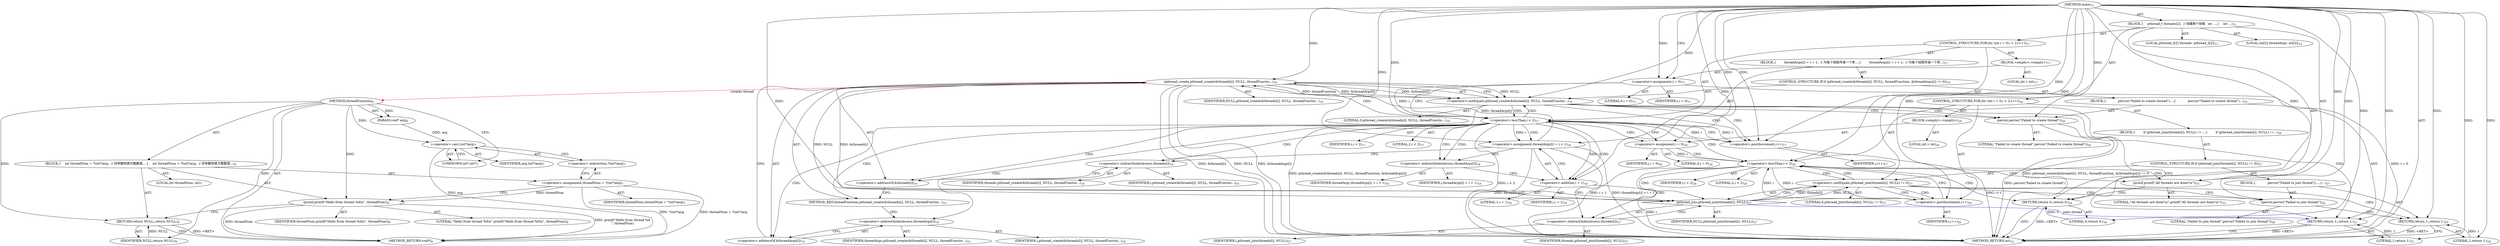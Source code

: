 digraph combined_cpg {
"14" [label = <(METHOD,threadFunction)<SUB>6</SUB>> ]
"15" [label = <(PARAM,void* arg)<SUB>6</SUB>> ]
"16" [label = <(BLOCK,{
    int threadNum = *(int*)arg;  // 将参数转换为整数类...,{
    int threadNum = *(int*)arg;  // 将参数转换为整数类...)<SUB>6</SUB>> ]
"17" [label = <(LOCAL,int threadNum: int)<SUB>7</SUB>> ]
"18" [label = <(&lt;operator&gt;.assignment,threadNum = *(int*)arg)<SUB>7</SUB>> ]
"19" [label = <(IDENTIFIER,threadNum,threadNum = *(int*)arg)<SUB>7</SUB>> ]
"20" [label = <(&lt;operator&gt;.indirection,*(int*)arg)<SUB>7</SUB>> ]
"21" [label = <(&lt;operator&gt;.cast,(int*)arg)<SUB>7</SUB>> ]
"22" [label = <(UNKNOWN,int*,int*)<SUB>7</SUB>> ]
"23" [label = <(IDENTIFIER,arg,(int*)arg)<SUB>7</SUB>> ]
"24" [label = <(printf,printf(&quot;Hello from thread %d\n&quot;, threadNum))<SUB>8</SUB>> ]
"25" [label = <(LITERAL,&quot;Hello from thread %d\n&quot;,printf(&quot;Hello from thread %d\n&quot;, threadNum))<SUB>8</SUB>> ]
"26" [label = <(IDENTIFIER,threadNum,printf(&quot;Hello from thread %d\n&quot;, threadNum))<SUB>8</SUB>> ]
"27" [label = <(RETURN,return NULL;,return NULL;)<SUB>9</SUB>> ]
"28" [label = <(IDENTIFIER,NULL,return NULL;)<SUB>9</SUB>> ]
"29" [label = <(METHOD_RETURN,void*)<SUB>6</SUB>> ]
  "14" -> "15"  [ label = "AST: "] 
  "14" -> "16"  [ label = "AST: "] 
  "14" -> "29"  [ label = "AST: "] 
  "16" -> "17"  [ label = "AST: "] 
  "16" -> "18"  [ label = "AST: "] 
  "16" -> "24"  [ label = "AST: "] 
  "16" -> "27"  [ label = "AST: "] 
  "18" -> "19"  [ label = "AST: "] 
  "18" -> "20"  [ label = "AST: "] 
  "20" -> "21"  [ label = "AST: "] 
  "21" -> "22"  [ label = "AST: "] 
  "21" -> "23"  [ label = "AST: "] 
  "24" -> "25"  [ label = "AST: "] 
  "24" -> "26"  [ label = "AST: "] 
  "27" -> "28"  [ label = "AST: "] 
  "18" -> "24"  [ label = "CFG: "] 
  "24" -> "27"  [ label = "CFG: "] 
  "27" -> "29"  [ label = "CFG: "] 
  "20" -> "18"  [ label = "CFG: "] 
  "21" -> "20"  [ label = "CFG: "] 
  "22" -> "21"  [ label = "CFG: "] 
  "14" -> "22"  [ label = "CFG: "] 
  "27" -> "29"  [ label = "DDG: &lt;RET&gt;"] 
  "21" -> "29"  [ label = "DDG: arg"] 
  "18" -> "29"  [ label = "DDG: *(int*)arg"] 
  "18" -> "29"  [ label = "DDG: threadNum = *(int*)arg"] 
  "24" -> "29"  [ label = "DDG: threadNum"] 
  "24" -> "29"  [ label = "DDG: printf(&quot;Hello from thread %d\n&quot;, threadNum)"] 
  "14" -> "15"  [ label = "DDG: "] 
  "28" -> "27"  [ label = "DDG: NULL"] 
  "14" -> "27"  [ label = "DDG: "] 
  "14" -> "24"  [ label = "DDG: "] 
  "18" -> "24"  [ label = "DDG: threadNum"] 
  "14" -> "28"  [ label = "DDG: "] 
  "15" -> "21"  [ label = "DDG: arg"] 
  "14" -> "21"  [ label = "DDG: "] 
"31" [label = <(METHOD,main)<SUB>12</SUB>> ]
"32" [label = <(BLOCK,{
    pthread_t threads[2];  // 创建两个线程
    int ...,{
    int ...)<SUB>12</SUB>> ]
"33" [label = <(LOCAL,pthread_t[2] threads: pthread_t[2])<SUB>13</SUB>> ]
"34" [label = <(LOCAL,int[2] threadArgs: int[2])<SUB>14</SUB>> ]
"35" [label = <(CONTROL_STRUCTURE,FOR,for (int i = 0;i &lt; 2;i++))<SUB>17</SUB>> ]
"36" [label = <(BLOCK,&lt;empty&gt;,&lt;empty&gt;)<SUB>17</SUB>> ]
"37" [label = <(LOCAL,int i: int)<SUB>17</SUB>> ]
"38" [label = <(&lt;operator&gt;.assignment,i = 0)<SUB>17</SUB>> ]
"39" [label = <(IDENTIFIER,i,i = 0)<SUB>17</SUB>> ]
"40" [label = <(LITERAL,0,i = 0)<SUB>17</SUB>> ]
"41" [label = <(&lt;operator&gt;.lessThan,i &lt; 2)<SUB>17</SUB>> ]
"42" [label = <(IDENTIFIER,i,i &lt; 2)<SUB>17</SUB>> ]
"43" [label = <(LITERAL,2,i &lt; 2)<SUB>17</SUB>> ]
"44" [label = <(&lt;operator&gt;.postIncrement,i++)<SUB>17</SUB>> ]
"45" [label = <(IDENTIFIER,i,i++)<SUB>17</SUB>> ]
"46" [label = <(BLOCK,{
        threadArgs[i] = i + 1;  // 为每个线程传递一个参...,{
        threadArgs[i] = i + 1;  // 为每个线程传递一个参...)<SUB>17</SUB>> ]
"47" [label = <(&lt;operator&gt;.assignment,threadArgs[i] = i + 1)<SUB>18</SUB>> ]
"48" [label = <(&lt;operator&gt;.indirectIndexAccess,threadArgs[i])<SUB>18</SUB>> ]
"49" [label = <(IDENTIFIER,threadArgs,threadArgs[i] = i + 1)<SUB>18</SUB>> ]
"50" [label = <(IDENTIFIER,i,threadArgs[i] = i + 1)<SUB>18</SUB>> ]
"51" [label = <(&lt;operator&gt;.addition,i + 1)<SUB>18</SUB>> ]
"52" [label = <(IDENTIFIER,i,i + 1)<SUB>18</SUB>> ]
"53" [label = <(LITERAL,1,i + 1)<SUB>18</SUB>> ]
"54" [label = <(CONTROL_STRUCTURE,IF,if (pthread_create(&amp;threads[i], NULL, threadFunction, &amp;threadArgs[i]) != 0))<SUB>19</SUB>> ]
"55" [label = <(&lt;operator&gt;.notEquals,pthread_create(&amp;threads[i], NULL, threadFunctio...)<SUB>19</SUB>> ]
"56" [label = <(pthread_create,pthread_create(&amp;threads[i], NULL, threadFunctio...)<SUB>19</SUB>> ]
"57" [label = <(&lt;operator&gt;.addressOf,&amp;threads[i])<SUB>19</SUB>> ]
"58" [label = <(&lt;operator&gt;.indirectIndexAccess,threads[i])<SUB>19</SUB>> ]
"59" [label = <(IDENTIFIER,threads,pthread_create(&amp;threads[i], NULL, threadFunctio...)<SUB>19</SUB>> ]
"60" [label = <(IDENTIFIER,i,pthread_create(&amp;threads[i], NULL, threadFunctio...)<SUB>19</SUB>> ]
"61" [label = <(IDENTIFIER,NULL,pthread_create(&amp;threads[i], NULL, threadFunctio...)<SUB>19</SUB>> ]
"62" [label = <(METHOD_REF,threadFunction,pthread_create(&amp;threads[i], NULL, threadFunctio...)<SUB>19</SUB>> ]
"63" [label = <(&lt;operator&gt;.addressOf,&amp;threadArgs[i])<SUB>19</SUB>> ]
"64" [label = <(&lt;operator&gt;.indirectIndexAccess,threadArgs[i])<SUB>19</SUB>> ]
"65" [label = <(IDENTIFIER,threadArgs,pthread_create(&amp;threads[i], NULL, threadFunctio...)<SUB>19</SUB>> ]
"66" [label = <(IDENTIFIER,i,pthread_create(&amp;threads[i], NULL, threadFunctio...)<SUB>19</SUB>> ]
"67" [label = <(LITERAL,0,pthread_create(&amp;threads[i], NULL, threadFunctio...)<SUB>19</SUB>> ]
"68" [label = <(BLOCK,{
            perror(&quot;Failed to create thread&quot;)...,{
            perror(&quot;Failed to create thread&quot;)...)<SUB>19</SUB>> ]
"69" [label = <(perror,perror(&quot;Failed to create thread&quot;))<SUB>20</SUB>> ]
"70" [label = <(LITERAL,&quot;Failed to create thread&quot;,perror(&quot;Failed to create thread&quot;))<SUB>20</SUB>> ]
"71" [label = <(RETURN,return 1;,return 1;)<SUB>21</SUB>> ]
"72" [label = <(LITERAL,1,return 1;)<SUB>21</SUB>> ]
"73" [label = <(CONTROL_STRUCTURE,FOR,for (int i = 0;i &lt; 2;i++))<SUB>26</SUB>> ]
"74" [label = <(BLOCK,&lt;empty&gt;,&lt;empty&gt;)<SUB>26</SUB>> ]
"75" [label = <(LOCAL,int i: int)<SUB>26</SUB>> ]
"76" [label = <(&lt;operator&gt;.assignment,i = 0)<SUB>26</SUB>> ]
"77" [label = <(IDENTIFIER,i,i = 0)<SUB>26</SUB>> ]
"78" [label = <(LITERAL,0,i = 0)<SUB>26</SUB>> ]
"79" [label = <(&lt;operator&gt;.lessThan,i &lt; 2)<SUB>26</SUB>> ]
"80" [label = <(IDENTIFIER,i,i &lt; 2)<SUB>26</SUB>> ]
"81" [label = <(LITERAL,2,i &lt; 2)<SUB>26</SUB>> ]
"82" [label = <(&lt;operator&gt;.postIncrement,i++)<SUB>26</SUB>> ]
"83" [label = <(IDENTIFIER,i,i++)<SUB>26</SUB>> ]
"84" [label = <(BLOCK,{
        if (pthread_join(threads[i], NULL) !=...,{
        if (pthread_join(threads[i], NULL) !=...)<SUB>26</SUB>> ]
"85" [label = <(CONTROL_STRUCTURE,IF,if (pthread_join(threads[i], NULL) != 0))<SUB>27</SUB>> ]
"86" [label = <(&lt;operator&gt;.notEquals,pthread_join(threads[i], NULL) != 0)<SUB>27</SUB>> ]
"87" [shape=diamond,label = <(pthread_join,pthread_join(threads[i], NULL))<SUB>27</SUB>> ]
"88" [label = <(&lt;operator&gt;.indirectIndexAccess,threads[i])<SUB>27</SUB>> ]
"89" [label = <(IDENTIFIER,threads,pthread_join(threads[i], NULL))<SUB>27</SUB>> ]
"90" [label = <(IDENTIFIER,i,pthread_join(threads[i], NULL))<SUB>27</SUB>> ]
"91" [label = <(IDENTIFIER,NULL,pthread_join(threads[i], NULL))<SUB>27</SUB>> ]
"92" [label = <(LITERAL,0,pthread_join(threads[i], NULL) != 0)<SUB>27</SUB>> ]
"93" [label = <(BLOCK,{
            perror(&quot;Failed to join thread&quot;);
...,{
...)<SUB>27</SUB>> ]
"94" [label = <(perror,perror(&quot;Failed to join thread&quot;))<SUB>28</SUB>> ]
"95" [label = <(LITERAL,&quot;Failed to join thread&quot;,perror(&quot;Failed to join thread&quot;))<SUB>28</SUB>> ]
"96" [label = <(RETURN,return 1;,return 1;)<SUB>29</SUB>> ]
"97" [label = <(LITERAL,1,return 1;)<SUB>29</SUB>> ]
"98" [label = <(printf,printf(&quot;All threads are done!\n&quot;))<SUB>33</SUB>> ]
"99" [label = <(LITERAL,&quot;All threads are done!\n&quot;,printf(&quot;All threads are done!\n&quot;))<SUB>33</SUB>> ]
"100" [label = <(RETURN,return 0;,return 0;)<SUB>34</SUB>> ]
"101" [label = <(LITERAL,0,return 0;)<SUB>34</SUB>> ]
"102" [label = <(METHOD_RETURN,int)<SUB>12</SUB>> ]
  "31" -> "32"  [ label = "AST: "] 
  "31" -> "102"  [ label = "AST: "] 
  "32" -> "33"  [ label = "AST: "] 
  "32" -> "34"  [ label = "AST: "] 
  "32" -> "35"  [ label = "AST: "] 
  "32" -> "73"  [ label = "AST: "] 
  "32" -> "98"  [ label = "AST: "] 
  "32" -> "100"  [ label = "AST: "] 
  "35" -> "36"  [ label = "AST: "] 
  "35" -> "41"  [ label = "AST: "] 
  "35" -> "44"  [ label = "AST: "] 
  "35" -> "46"  [ label = "AST: "] 
  "36" -> "37"  [ label = "AST: "] 
  "36" -> "38"  [ label = "AST: "] 
  "38" -> "39"  [ label = "AST: "] 
  "38" -> "40"  [ label = "AST: "] 
  "41" -> "42"  [ label = "AST: "] 
  "41" -> "43"  [ label = "AST: "] 
  "44" -> "45"  [ label = "AST: "] 
  "46" -> "47"  [ label = "AST: "] 
  "46" -> "54"  [ label = "AST: "] 
  "47" -> "48"  [ label = "AST: "] 
  "47" -> "51"  [ label = "AST: "] 
  "48" -> "49"  [ label = "AST: "] 
  "48" -> "50"  [ label = "AST: "] 
  "51" -> "52"  [ label = "AST: "] 
  "51" -> "53"  [ label = "AST: "] 
  "54" -> "55"  [ label = "AST: "] 
  "54" -> "68"  [ label = "AST: "] 
  "55" -> "56"  [ label = "AST: "] 
  "55" -> "67"  [ label = "AST: "] 
  "56" -> "57"  [ label = "AST: "] 
  "56" -> "61"  [ label = "AST: "] 
  "56" -> "62"  [ label = "AST: "] 
  "56" -> "63"  [ label = "AST: "] 
  "57" -> "58"  [ label = "AST: "] 
  "58" -> "59"  [ label = "AST: "] 
  "58" -> "60"  [ label = "AST: "] 
  "63" -> "64"  [ label = "AST: "] 
  "64" -> "65"  [ label = "AST: "] 
  "64" -> "66"  [ label = "AST: "] 
  "68" -> "69"  [ label = "AST: "] 
  "68" -> "71"  [ label = "AST: "] 
  "69" -> "70"  [ label = "AST: "] 
  "71" -> "72"  [ label = "AST: "] 
  "73" -> "74"  [ label = "AST: "] 
  "73" -> "79"  [ label = "AST: "] 
  "73" -> "82"  [ label = "AST: "] 
  "73" -> "84"  [ label = "AST: "] 
  "74" -> "75"  [ label = "AST: "] 
  "74" -> "76"  [ label = "AST: "] 
  "76" -> "77"  [ label = "AST: "] 
  "76" -> "78"  [ label = "AST: "] 
  "79" -> "80"  [ label = "AST: "] 
  "79" -> "81"  [ label = "AST: "] 
  "82" -> "83"  [ label = "AST: "] 
  "84" -> "85"  [ label = "AST: "] 
  "85" -> "86"  [ label = "AST: "] 
  "85" -> "93"  [ label = "AST: "] 
  "86" -> "87"  [ label = "AST: "] 
  "86" -> "92"  [ label = "AST: "] 
  "87" -> "88"  [ label = "AST: "] 
  "87" -> "91"  [ label = "AST: "] 
  "88" -> "89"  [ label = "AST: "] 
  "88" -> "90"  [ label = "AST: "] 
  "93" -> "94"  [ label = "AST: "] 
  "93" -> "96"  [ label = "AST: "] 
  "94" -> "95"  [ label = "AST: "] 
  "96" -> "97"  [ label = "AST: "] 
  "98" -> "99"  [ label = "AST: "] 
  "100" -> "101"  [ label = "AST: "] 
  "98" -> "100"  [ label = "CFG: "] 
  "100" -> "102"  [ label = "CFG: "] 
  "41" -> "48"  [ label = "CFG: "] 
  "41" -> "76"  [ label = "CFG: "] 
  "44" -> "41"  [ label = "CFG: "] 
  "79" -> "88"  [ label = "CFG: "] 
  "79" -> "98"  [ label = "CFG: "] 
  "82" -> "79"  [ label = "CFG: "] 
  "38" -> "41"  [ label = "CFG: "] 
  "47" -> "58"  [ label = "CFG: "] 
  "76" -> "79"  [ label = "CFG: "] 
  "48" -> "51"  [ label = "CFG: "] 
  "51" -> "47"  [ label = "CFG: "] 
  "55" -> "69"  [ label = "CFG: "] 
  "55" -> "44"  [ label = "CFG: "] 
  "86" -> "94"  [ label = "CFG: "] 
  "86" -> "82"  [ label = "CFG: "] 
  "56" -> "55"  [ label = "CFG: "] 
  "69" -> "71"  [ label = "CFG: "] 
  "71" -> "102"  [ label = "CFG: "] 
  "87" -> "86"  [ label = "CFG: "] 
  "94" -> "96"  [ label = "CFG: "] 
  "96" -> "102"  [ label = "CFG: "] 
  "57" -> "62"  [ label = "CFG: "] 
  "62" -> "64"  [ label = "CFG: "] 
  "63" -> "56"  [ label = "CFG: "] 
  "88" -> "87"  [ label = "CFG: "] 
  "58" -> "57"  [ label = "CFG: "] 
  "64" -> "63"  [ label = "CFG: "] 
  "31" -> "38"  [ label = "CFG: "] 
  "96" -> "102"  [ label = "DDG: &lt;RET&gt;"] 
  "71" -> "102"  [ label = "DDG: &lt;RET&gt;"] 
  "100" -> "102"  [ label = "DDG: &lt;RET&gt;"] 
  "38" -> "102"  [ label = "DDG: i = 0"] 
  "41" -> "102"  [ label = "DDG: i &lt; 2"] 
  "47" -> "102"  [ label = "DDG: threadArgs[i]"] 
  "51" -> "102"  [ label = "DDG: i"] 
  "47" -> "102"  [ label = "DDG: i + 1"] 
  "47" -> "102"  [ label = "DDG: threadArgs[i] = i + 1"] 
  "56" -> "102"  [ label = "DDG: &amp;threads[i]"] 
  "56" -> "102"  [ label = "DDG: NULL"] 
  "56" -> "102"  [ label = "DDG: &amp;threadArgs[i]"] 
  "55" -> "102"  [ label = "DDG: pthread_create(&amp;threads[i], NULL, threadFunction, &amp;threadArgs[i])"] 
  "55" -> "102"  [ label = "DDG: pthread_create(&amp;threads[i], NULL, threadFunction, &amp;threadArgs[i]) != 0"] 
  "44" -> "102"  [ label = "DDG: i++"] 
  "69" -> "102"  [ label = "DDG: perror(&quot;Failed to create thread&quot;)"] 
  "101" -> "100"  [ label = "DDG: 0"] 
  "31" -> "100"  [ label = "DDG: "] 
  "31" -> "98"  [ label = "DDG: "] 
  "31" -> "101"  [ label = "DDG: "] 
  "31" -> "38"  [ label = "DDG: "] 
  "38" -> "41"  [ label = "DDG: i"] 
  "44" -> "41"  [ label = "DDG: i"] 
  "31" -> "41"  [ label = "DDG: "] 
  "31" -> "44"  [ label = "DDG: "] 
  "41" -> "44"  [ label = "DDG: i"] 
  "41" -> "47"  [ label = "DDG: i"] 
  "31" -> "47"  [ label = "DDG: "] 
  "31" -> "76"  [ label = "DDG: "] 
  "76" -> "79"  [ label = "DDG: i"] 
  "82" -> "79"  [ label = "DDG: i"] 
  "31" -> "79"  [ label = "DDG: "] 
  "79" -> "82"  [ label = "DDG: i"] 
  "31" -> "82"  [ label = "DDG: "] 
  "41" -> "51"  [ label = "DDG: i"] 
  "31" -> "51"  [ label = "DDG: "] 
  "56" -> "55"  [ label = "DDG: &amp;threads[i]"] 
  "56" -> "55"  [ label = "DDG: NULL"] 
  "56" -> "55"  [ label = "DDG: threadFunction"] 
  "56" -> "55"  [ label = "DDG: &amp;threadArgs[i]"] 
  "31" -> "55"  [ label = "DDG: "] 
  "72" -> "71"  [ label = "DDG: 1"] 
  "31" -> "71"  [ label = "DDG: "] 
  "87" -> "86"  [ label = "DDG: threads[i]"] 
  "87" -> "86"  [ label = "DDG: NULL"] 
  "31" -> "86"  [ label = "DDG: "] 
  "97" -> "96"  [ label = "DDG: 1"] 
  "31" -> "96"  [ label = "DDG: "] 
  "31" -> "56"  [ label = "DDG: "] 
  "47" -> "56"  [ label = "DDG: threadArgs[i]"] 
  "31" -> "69"  [ label = "DDG: "] 
  "31" -> "72"  [ label = "DDG: "] 
  "56" -> "87"  [ label = "DDG: &amp;threads[i]"] 
  "56" -> "87"  [ label = "DDG: NULL"] 
  "31" -> "87"  [ label = "DDG: "] 
  "31" -> "94"  [ label = "DDG: "] 
  "31" -> "97"  [ label = "DDG: "] 
  "41" -> "47"  [ label = "CDG: "] 
  "41" -> "48"  [ label = "CDG: "] 
  "41" -> "64"  [ label = "CDG: "] 
  "41" -> "51"  [ label = "CDG: "] 
  "41" -> "57"  [ label = "CDG: "] 
  "41" -> "56"  [ label = "CDG: "] 
  "41" -> "76"  [ label = "CDG: "] 
  "41" -> "79"  [ label = "CDG: "] 
  "41" -> "58"  [ label = "CDG: "] 
  "41" -> "63"  [ label = "CDG: "] 
  "41" -> "55"  [ label = "CDG: "] 
  "41" -> "62"  [ label = "CDG: "] 
  "79" -> "98"  [ label = "CDG: "] 
  "79" -> "87"  [ label = "CDG: "] 
  "79" -> "100"  [ label = "CDG: "] 
  "79" -> "88"  [ label = "CDG: "] 
  "79" -> "86"  [ label = "CDG: "] 
  "55" -> "69"  [ label = "CDG: "] 
  "55" -> "44"  [ label = "CDG: "] 
  "55" -> "71"  [ label = "CDG: "] 
  "55" -> "41"  [ label = "CDG: "] 
  "86" -> "94"  [ label = "CDG: "] 
  "86" -> "96"  [ label = "CDG: "] 
  "86" -> "82"  [ label = "CDG: "] 
  "86" -> "79"  [ label = "CDG: "] 
  "56" -> "14" [color=red,label="creates thread"];
  "87" -> "71" [color=blue,label="joins thread"];
}
